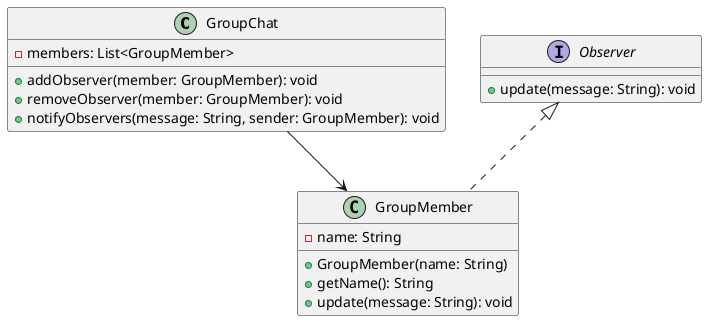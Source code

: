@startuml

class GroupChat {
  - members: List<GroupMember>
  + addObserver(member: GroupMember): void
  + removeObserver(member: GroupMember): void
  + notifyObservers(message: String, sender: GroupMember): void
}

interface Observer {
  + update(message: String): void
}

class GroupMember {
  - name: String
  + GroupMember(name: String)
  + getName(): String
  + update(message: String): void
}

class GroupMember implements Observer
GroupChat --> GroupMember


@enduml
